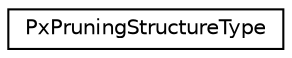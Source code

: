 digraph "Graphical Class Hierarchy"
{
  edge [fontname="Helvetica",fontsize="10",labelfontname="Helvetica",labelfontsize="10"];
  node [fontname="Helvetica",fontsize="10",shape=record];
  rankdir="LR";
  Node0 [label="PxPruningStructureType",height=0.2,width=0.4,color="black", fillcolor="white", style="filled",URL="$structPxPruningStructureType.html",tooltip="Pruning structure used to accelerate scene queries. "];
}
